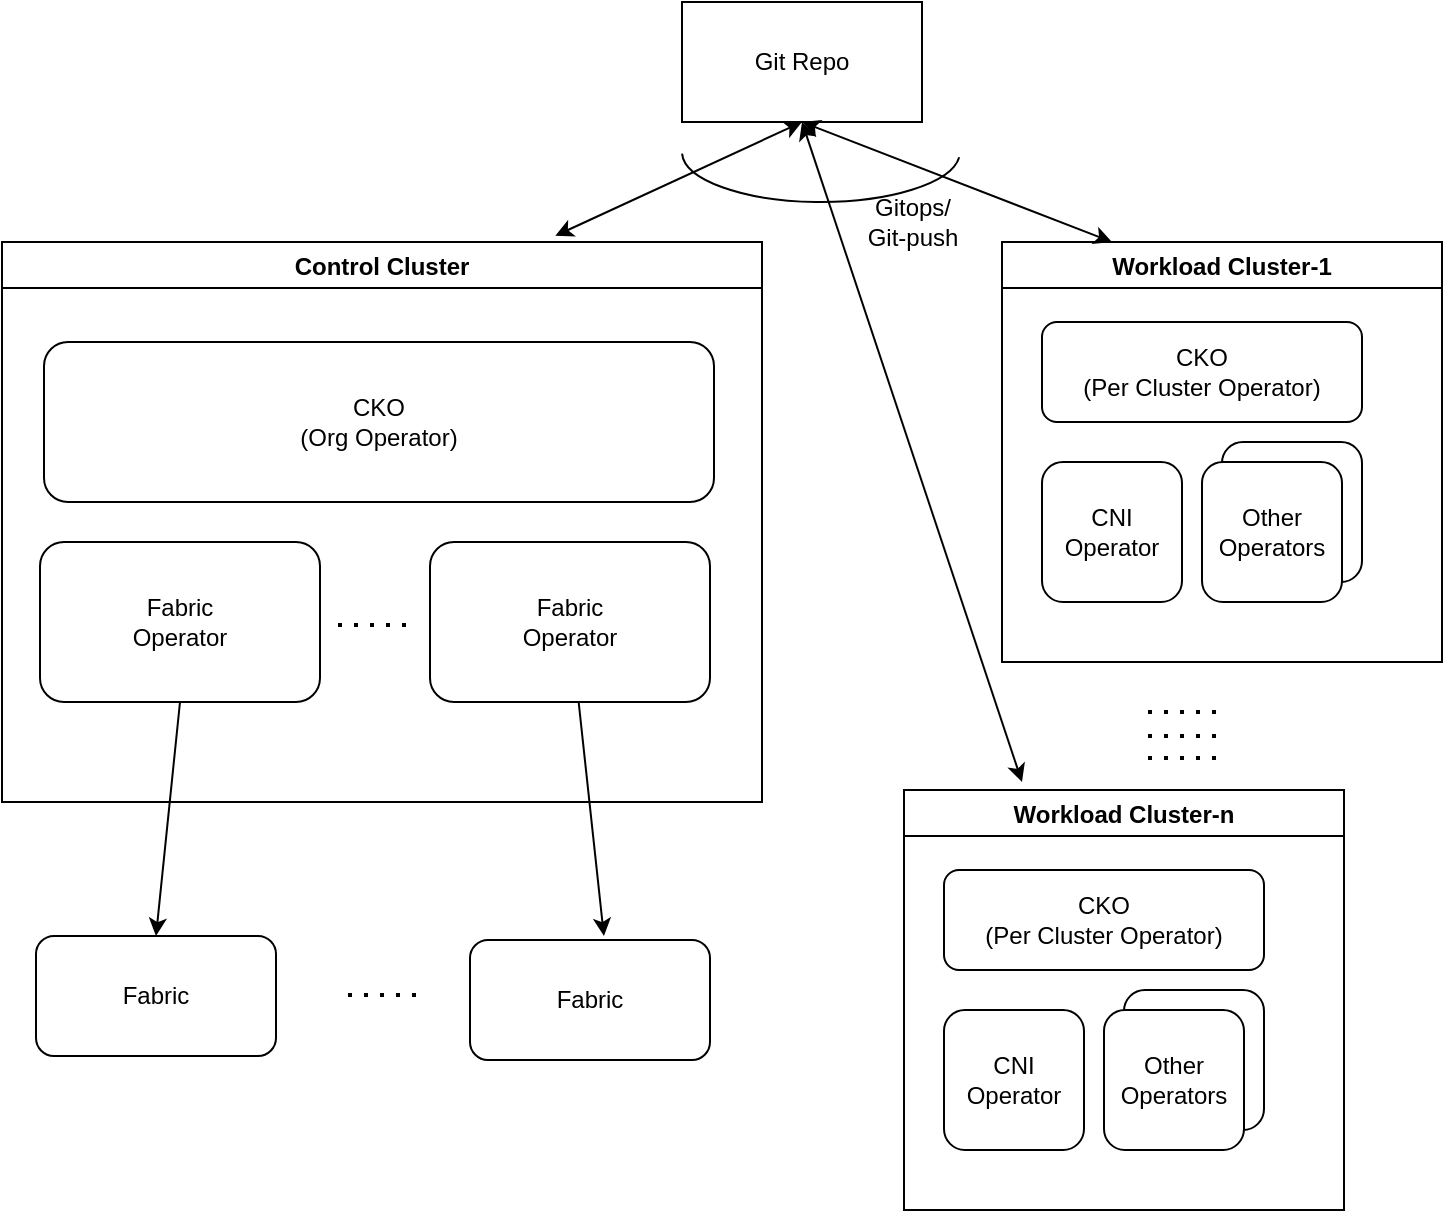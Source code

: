 <mxfile version="20.5.3" type="google"><diagram id="fcFDTighUk1kYsTsnm-3" name="Page-1"><mxGraphModel grid="1" page="1" gridSize="10" guides="1" tooltips="1" connect="1" arrows="1" fold="1" pageScale="1" pageWidth="850" pageHeight="1100" math="0" shadow="0"><root><mxCell id="0"/><mxCell id="1" parent="0"/><mxCell id="TVok4S5FSnTt78To3kQs-2" value="Control Cluster" style="swimlane;" vertex="1" parent="1"><mxGeometry x="50" y="230" width="380" height="280" as="geometry"><mxRectangle x="70" y="240" width="130" height="30" as="alternateBounds"/></mxGeometry></mxCell><mxCell id="TVok4S5FSnTt78To3kQs-1" value="Fabric&lt;br&gt;Operator" style="rounded=1;whiteSpace=wrap;html=1;" vertex="1" parent="TVok4S5FSnTt78To3kQs-2"><mxGeometry x="19" y="150" width="140" height="80" as="geometry"/></mxCell><mxCell id="TVok4S5FSnTt78To3kQs-5" value="CKO&lt;br&gt;(Org Operator)" style="rounded=1;whiteSpace=wrap;html=1;" vertex="1" parent="TVok4S5FSnTt78To3kQs-2"><mxGeometry x="21" y="50" width="335" height="80" as="geometry"/></mxCell><mxCell id="TVok4S5FSnTt78To3kQs-4" value="Fabric&lt;br&gt;Operator" style="rounded=1;whiteSpace=wrap;html=1;" vertex="1" parent="TVok4S5FSnTt78To3kQs-2"><mxGeometry x="214" y="150" width="140" height="80" as="geometry"/></mxCell><mxCell id="ZifHQ6MzyI6FZJk_VXE5-49" value="" style="endArrow=none;dashed=1;html=1;dashPattern=1 3;strokeWidth=2;rounded=0;" edge="1" parent="TVok4S5FSnTt78To3kQs-2"><mxGeometry width="50" height="50" relative="1" as="geometry"><mxPoint x="168" y="191.5" as="sourcePoint"/><mxPoint x="208" y="191.5" as="targetPoint"/></mxGeometry></mxCell><mxCell id="ZifHQ6MzyI6FZJk_VXE5-3" value="Fabric" style="rounded=1;whiteSpace=wrap;html=1;" vertex="1" parent="1"><mxGeometry x="284" y="579" width="120" height="60" as="geometry"/></mxCell><mxCell id="ZifHQ6MzyI6FZJk_VXE5-8" value="Workload Cluster-1" style="swimlane;" vertex="1" parent="1"><mxGeometry x="550" y="230" width="220" height="210" as="geometry"/></mxCell><mxCell id="ZifHQ6MzyI6FZJk_VXE5-10" value="CKO&lt;br&gt;(Per Cluster Operator)" style="rounded=1;whiteSpace=wrap;html=1;" vertex="1" parent="ZifHQ6MzyI6FZJk_VXE5-8"><mxGeometry x="20" y="40" width="160" height="50" as="geometry"/></mxCell><mxCell id="ZifHQ6MzyI6FZJk_VXE5-11" value="CNI Operator" style="rounded=1;whiteSpace=wrap;html=1;" vertex="1" parent="ZifHQ6MzyI6FZJk_VXE5-8"><mxGeometry x="20" y="110" width="70" height="70" as="geometry"/></mxCell><mxCell id="ZifHQ6MzyI6FZJk_VXE5-13" value="CNI Operator" style="rounded=1;whiteSpace=wrap;html=1;" vertex="1" parent="ZifHQ6MzyI6FZJk_VXE5-8"><mxGeometry x="110" y="100" width="70" height="70" as="geometry"/></mxCell><mxCell id="ZifHQ6MzyI6FZJk_VXE5-12" value="Other Operators" style="rounded=1;whiteSpace=wrap;html=1;" vertex="1" parent="ZifHQ6MzyI6FZJk_VXE5-8"><mxGeometry x="100" y="110" width="70" height="70" as="geometry"/></mxCell><mxCell id="ZifHQ6MzyI6FZJk_VXE5-30" value="Workload Cluster-n" style="swimlane;" vertex="1" parent="1"><mxGeometry x="501" y="504" width="220" height="210" as="geometry"/></mxCell><mxCell id="ZifHQ6MzyI6FZJk_VXE5-31" value="CKO&lt;br&gt;(Per Cluster Operator)" style="rounded=1;whiteSpace=wrap;html=1;" vertex="1" parent="ZifHQ6MzyI6FZJk_VXE5-30"><mxGeometry x="20" y="40" width="160" height="50" as="geometry"/></mxCell><mxCell id="ZifHQ6MzyI6FZJk_VXE5-32" value="CNI Operator" style="rounded=1;whiteSpace=wrap;html=1;" vertex="1" parent="ZifHQ6MzyI6FZJk_VXE5-30"><mxGeometry x="20" y="110" width="70" height="70" as="geometry"/></mxCell><mxCell id="ZifHQ6MzyI6FZJk_VXE5-33" value="CNI Operator" style="rounded=1;whiteSpace=wrap;html=1;" vertex="1" parent="ZifHQ6MzyI6FZJk_VXE5-30"><mxGeometry x="110" y="100" width="70" height="70" as="geometry"/></mxCell><mxCell id="ZifHQ6MzyI6FZJk_VXE5-34" value="Other Operators" style="rounded=1;whiteSpace=wrap;html=1;" vertex="1" parent="ZifHQ6MzyI6FZJk_VXE5-30"><mxGeometry x="100" y="110" width="70" height="70" as="geometry"/></mxCell><mxCell id="ZifHQ6MzyI6FZJk_VXE5-35" value="" style="endArrow=none;dashed=1;html=1;dashPattern=1 3;strokeWidth=2;rounded=0;" edge="1" parent="1"><mxGeometry width="50" height="50" relative="1" as="geometry"><mxPoint x="623" y="465" as="sourcePoint"/><mxPoint x="663" y="465" as="targetPoint"/></mxGeometry></mxCell><mxCell id="ZifHQ6MzyI6FZJk_VXE5-42" value="" style="endArrow=none;dashed=1;html=1;dashPattern=1 3;strokeWidth=2;rounded=0;" edge="1" parent="1"><mxGeometry width="50" height="50" relative="1" as="geometry"><mxPoint x="623" y="477" as="sourcePoint"/><mxPoint x="663" y="477" as="targetPoint"/></mxGeometry></mxCell><mxCell id="ZifHQ6MzyI6FZJk_VXE5-43" value="" style="endArrow=none;dashed=1;html=1;dashPattern=1 3;strokeWidth=2;rounded=0;" edge="1" parent="1"><mxGeometry width="50" height="50" relative="1" as="geometry"><mxPoint x="623" y="488" as="sourcePoint"/><mxPoint x="663" y="488" as="targetPoint"/></mxGeometry></mxCell><mxCell id="ZifHQ6MzyI6FZJk_VXE5-44" value="Fabric" style="rounded=1;whiteSpace=wrap;html=1;" vertex="1" parent="1"><mxGeometry x="67" y="577" width="120" height="60" as="geometry"/></mxCell><mxCell id="ZifHQ6MzyI6FZJk_VXE5-47" value="" style="endArrow=classic;html=1;rounded=0;entryX=0.558;entryY=-0.033;entryDx=0;entryDy=0;entryPerimeter=0;" edge="1" parent="1" source="TVok4S5FSnTt78To3kQs-4" target="ZifHQ6MzyI6FZJk_VXE5-3"><mxGeometry width="50" height="50" relative="1" as="geometry"><mxPoint x="400" y="460" as="sourcePoint"/><mxPoint x="450" y="410" as="targetPoint"/></mxGeometry></mxCell><mxCell id="ZifHQ6MzyI6FZJk_VXE5-48" value="" style="endArrow=classic;html=1;rounded=0;entryX=0.5;entryY=0;entryDx=0;entryDy=0;exitX=0.5;exitY=1;exitDx=0;exitDy=0;" edge="1" parent="1" source="TVok4S5FSnTt78To3kQs-1" target="ZifHQ6MzyI6FZJk_VXE5-44"><mxGeometry width="50" height="50" relative="1" as="geometry"><mxPoint x="316.94" y="481.04" as="sourcePoint"/><mxPoint x="381.96" y="608.02" as="targetPoint"/></mxGeometry></mxCell><mxCell id="ZifHQ6MzyI6FZJk_VXE5-50" value="" style="endArrow=none;dashed=1;html=1;dashPattern=1 3;strokeWidth=2;rounded=0;" edge="1" parent="1"><mxGeometry width="50" height="50" relative="1" as="geometry"><mxPoint x="223" y="606.5" as="sourcePoint"/><mxPoint x="263" y="606.5" as="targetPoint"/></mxGeometry></mxCell><mxCell id="ZifHQ6MzyI6FZJk_VXE5-59" value="Git Repo" style="rounded=0;whiteSpace=wrap;html=1;" vertex="1" parent="1"><mxGeometry x="390" y="110" width="120" height="60" as="geometry"/></mxCell><mxCell id="ZifHQ6MzyI6FZJk_VXE5-60" value="" style="endArrow=classic;startArrow=classic;html=1;rounded=0;entryX=0.5;entryY=1;entryDx=0;entryDy=0;exitX=0.728;exitY=-0.011;exitDx=0;exitDy=0;exitPerimeter=0;" edge="1" parent="1" source="TVok4S5FSnTt78To3kQs-2" target="ZifHQ6MzyI6FZJk_VXE5-59"><mxGeometry width="50" height="50" relative="1" as="geometry"><mxPoint x="400" y="460" as="sourcePoint"/><mxPoint x="450" y="410" as="targetPoint"/></mxGeometry></mxCell><mxCell id="ZifHQ6MzyI6FZJk_VXE5-61" value="" style="endArrow=classic;startArrow=classic;html=1;rounded=0;entryX=0.5;entryY=1;entryDx=0;entryDy=0;exitX=0.25;exitY=0;exitDx=0;exitDy=0;" edge="1" parent="1" source="ZifHQ6MzyI6FZJk_VXE5-8" target="ZifHQ6MzyI6FZJk_VXE5-59"><mxGeometry width="50" height="50" relative="1" as="geometry"><mxPoint x="304.9" y="290" as="sourcePoint"/><mxPoint x="460" y="180" as="targetPoint"/></mxGeometry></mxCell><mxCell id="ZifHQ6MzyI6FZJk_VXE5-62" value="" style="endArrow=classic;startArrow=classic;html=1;rounded=0;" edge="1" parent="1"><mxGeometry width="50" height="50" relative="1" as="geometry"><mxPoint x="560" y="500" as="sourcePoint"/><mxPoint x="450" y="170" as="targetPoint"/></mxGeometry></mxCell><mxCell id="ZifHQ6MzyI6FZJk_VXE5-63" value="" style="verticalLabelPosition=bottom;verticalAlign=top;html=1;shape=mxgraph.basic.arc;startAngle=0.267;endAngle=0.745;rotation=0;" vertex="1" parent="1"><mxGeometry x="390" y="160" width="139" height="50" as="geometry"/></mxCell><mxCell id="ZifHQ6MzyI6FZJk_VXE5-65" value="Gitops/&lt;br&gt;Git-push" style="text;html=1;align=center;verticalAlign=middle;resizable=0;points=[];autosize=1;strokeColor=none;fillColor=none;" vertex="1" parent="1"><mxGeometry x="470" y="200" width="70" height="40" as="geometry"/></mxCell></root></mxGraphModel></diagram></mxfile>